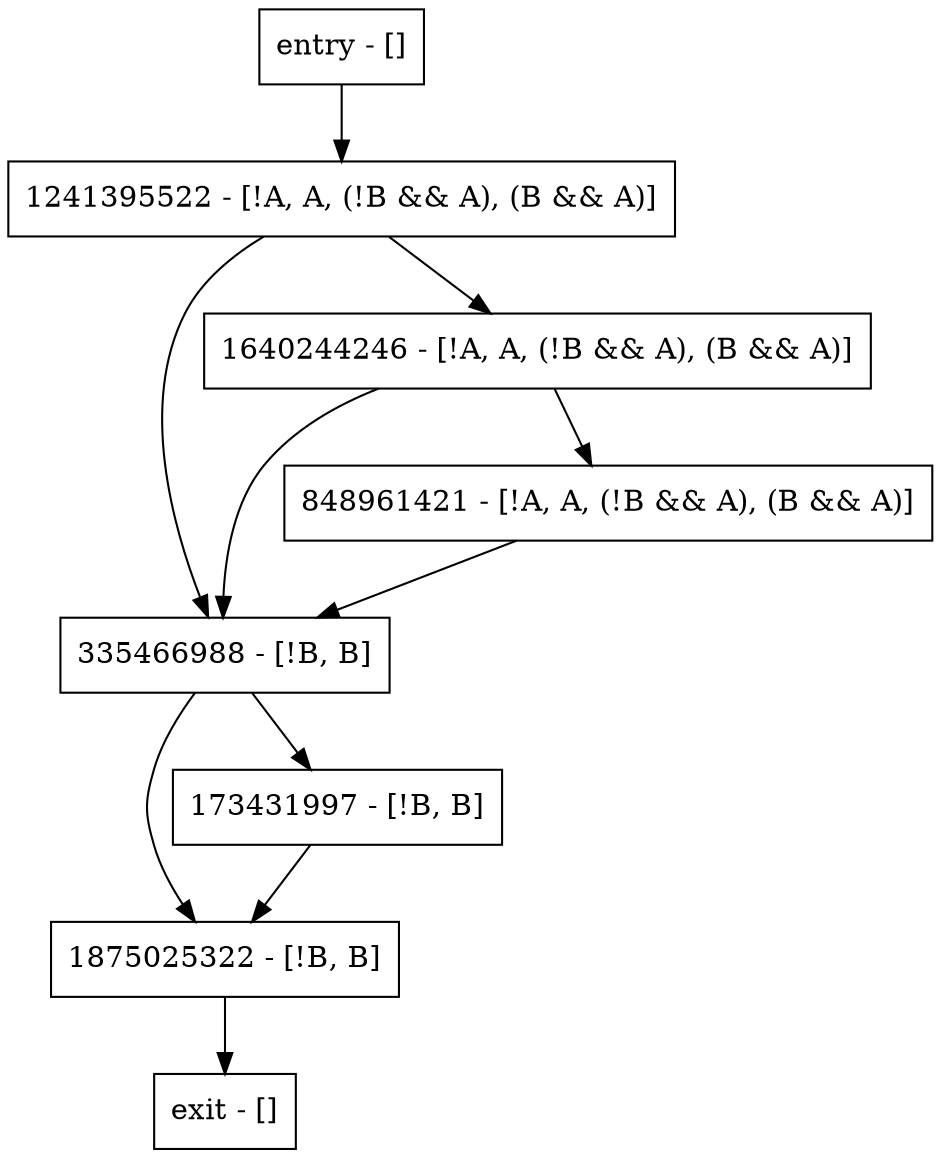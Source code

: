 digraph main {
node [shape=record];
entry [label="entry - []"];
exit [label="exit - []"];
1875025322 [label="1875025322 - [!B, B]"];
1241395522 [label="1241395522 - [!A, A, (!B && A), (B && A)]"];
173431997 [label="173431997 - [!B, B]"];
335466988 [label="335466988 - [!B, B]"];
848961421 [label="848961421 - [!A, A, (!B && A), (B && A)]"];
1640244246 [label="1640244246 - [!A, A, (!B && A), (B && A)]"];
entry;
exit;
entry -> 1241395522;
1875025322 -> exit;
1241395522 -> 335466988;
1241395522 -> 1640244246;
173431997 -> 1875025322;
335466988 -> 1875025322;
335466988 -> 173431997;
848961421 -> 335466988;
1640244246 -> 335466988;
1640244246 -> 848961421;
}
